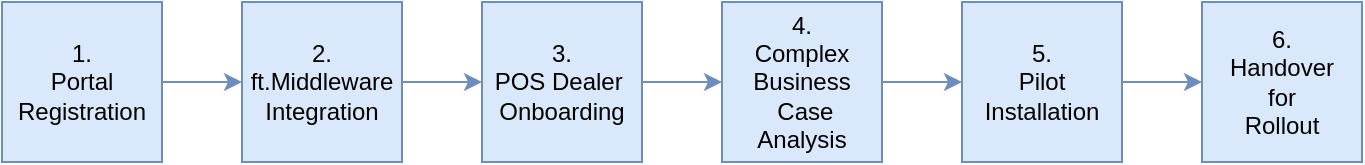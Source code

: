 <mxfile version="13.7.3" type="device"><diagram id="C5RBs43oDa-KdzZeNtuy" name="Page-1"><mxGraphModel dx="1089" dy="810" grid="1" gridSize="10" guides="1" tooltips="1" connect="1" arrows="1" fold="1" page="1" pageScale="1" pageWidth="827" pageHeight="1169" math="0" shadow="0"><root><mxCell id="WIyWlLk6GJQsqaUBKTNV-0"/><mxCell id="WIyWlLk6GJQsqaUBKTNV-1" parent="WIyWlLk6GJQsqaUBKTNV-0"/><mxCell id="SXL5PDi5HaQ0nrf-Gtx9-3" value="" style="edgeStyle=orthogonalEdgeStyle;rounded=0;orthogonalLoop=1;jettySize=auto;html=1;fillColor=#dae8fc;strokeColor=#6c8ebf;" parent="WIyWlLk6GJQsqaUBKTNV-1" source="SXL5PDi5HaQ0nrf-Gtx9-0" target="SXL5PDi5HaQ0nrf-Gtx9-2" edge="1"><mxGeometry relative="1" as="geometry"/></mxCell><mxCell id="SXL5PDi5HaQ0nrf-Gtx9-0" value="1.&lt;br&gt;Portal &lt;br&gt;Registration" style="rounded=0;whiteSpace=wrap;html=1;fillColor=#dae8fc;strokeColor=#6c8ebf;" parent="WIyWlLk6GJQsqaUBKTNV-1" vertex="1"><mxGeometry x="80" y="120" width="80" height="80" as="geometry"/></mxCell><mxCell id="SXL5PDi5HaQ0nrf-Gtx9-5" value="" style="edgeStyle=orthogonalEdgeStyle;rounded=0;orthogonalLoop=1;jettySize=auto;html=1;fillColor=#dae8fc;strokeColor=#6c8ebf;" parent="WIyWlLk6GJQsqaUBKTNV-1" source="SXL5PDi5HaQ0nrf-Gtx9-2" target="SXL5PDi5HaQ0nrf-Gtx9-4" edge="1"><mxGeometry relative="1" as="geometry"/></mxCell><mxCell id="SXL5PDi5HaQ0nrf-Gtx9-2" value="2.&lt;br&gt;ft.Middleware&lt;br&gt;Integration" style="rounded=0;whiteSpace=wrap;html=1;fillColor=#dae8fc;strokeColor=#6c8ebf;" parent="WIyWlLk6GJQsqaUBKTNV-1" vertex="1"><mxGeometry x="200" y="120" width="80" height="80" as="geometry"/></mxCell><mxCell id="SXL5PDi5HaQ0nrf-Gtx9-4" value="&lt;span&gt;3.&lt;/span&gt;&lt;br&gt;&lt;span&gt;POS Dealer&amp;nbsp;&lt;/span&gt;&lt;br&gt;&lt;span&gt;Onboarding&lt;/span&gt;" style="rounded=0;whiteSpace=wrap;html=1;fillColor=#dae8fc;strokeColor=#6c8ebf;" parent="WIyWlLk6GJQsqaUBKTNV-1" vertex="1"><mxGeometry x="320" y="120" width="80" height="80" as="geometry"/></mxCell><mxCell id="SXL5PDi5HaQ0nrf-Gtx9-6" value="&lt;span&gt;4.&lt;/span&gt;&lt;br&gt;&lt;span&gt;Complex Business&lt;br&gt;&amp;nbsp;Case Analysis&lt;/span&gt;" style="rounded=0;whiteSpace=wrap;html=1;fillColor=#dae8fc;strokeColor=#6c8ebf;" parent="WIyWlLk6GJQsqaUBKTNV-1" vertex="1"><mxGeometry x="440" y="120" width="80" height="80" as="geometry"/></mxCell><mxCell id="SXL5PDi5HaQ0nrf-Gtx9-8" value="&lt;span&gt;5.&lt;/span&gt;&lt;br&gt;&lt;span&gt;Pilot Installation&lt;/span&gt;" style="rounded=0;whiteSpace=wrap;html=1;fillColor=#dae8fc;strokeColor=#6c8ebf;" parent="WIyWlLk6GJQsqaUBKTNV-1" vertex="1"><mxGeometry x="560" y="120" width="80" height="80" as="geometry"/></mxCell><mxCell id="SXL5PDi5HaQ0nrf-Gtx9-10" value="&lt;span&gt;6.&lt;/span&gt;&lt;br&gt;&lt;span&gt;Handover&lt;br&gt;for &lt;br&gt;Rollout&lt;/span&gt;" style="rounded=0;whiteSpace=wrap;html=1;fillColor=#dae8fc;strokeColor=#6c8ebf;" parent="WIyWlLk6GJQsqaUBKTNV-1" vertex="1"><mxGeometry x="680" y="120" width="80" height="80" as="geometry"/></mxCell><mxCell id="YzSb3tDlIwgxW6QIsHlm-6" value="" style="edgeStyle=orthogonalEdgeStyle;rounded=0;orthogonalLoop=1;jettySize=auto;html=1;fillColor=#dae8fc;strokeColor=#6c8ebf;exitX=1;exitY=0.5;exitDx=0;exitDy=0;entryX=0;entryY=0.5;entryDx=0;entryDy=0;" parent="WIyWlLk6GJQsqaUBKTNV-1" source="SXL5PDi5HaQ0nrf-Gtx9-4" target="SXL5PDi5HaQ0nrf-Gtx9-6" edge="1"><mxGeometry relative="1" as="geometry"><mxPoint x="290" y="170" as="sourcePoint"/><mxPoint x="330" y="170" as="targetPoint"/></mxGeometry></mxCell><mxCell id="YzSb3tDlIwgxW6QIsHlm-7" value="" style="edgeStyle=orthogonalEdgeStyle;rounded=0;orthogonalLoop=1;jettySize=auto;html=1;fillColor=#dae8fc;strokeColor=#6c8ebf;exitX=1;exitY=0.5;exitDx=0;exitDy=0;entryX=0;entryY=0.5;entryDx=0;entryDy=0;" parent="WIyWlLk6GJQsqaUBKTNV-1" source="SXL5PDi5HaQ0nrf-Gtx9-6" target="SXL5PDi5HaQ0nrf-Gtx9-8" edge="1"><mxGeometry relative="1" as="geometry"><mxPoint x="530" y="230" as="sourcePoint"/><mxPoint x="570" y="230" as="targetPoint"/></mxGeometry></mxCell><mxCell id="YzSb3tDlIwgxW6QIsHlm-8" value="" style="edgeStyle=orthogonalEdgeStyle;rounded=0;orthogonalLoop=1;jettySize=auto;html=1;fillColor=#dae8fc;strokeColor=#6c8ebf;entryX=0;entryY=0.5;entryDx=0;entryDy=0;exitX=1;exitY=0.5;exitDx=0;exitDy=0;" parent="WIyWlLk6GJQsqaUBKTNV-1" source="SXL5PDi5HaQ0nrf-Gtx9-8" target="SXL5PDi5HaQ0nrf-Gtx9-10" edge="1"><mxGeometry relative="1" as="geometry"><mxPoint x="650" y="210" as="sourcePoint"/><mxPoint x="570" y="240" as="targetPoint"/></mxGeometry></mxCell></root></mxGraphModel></diagram></mxfile>